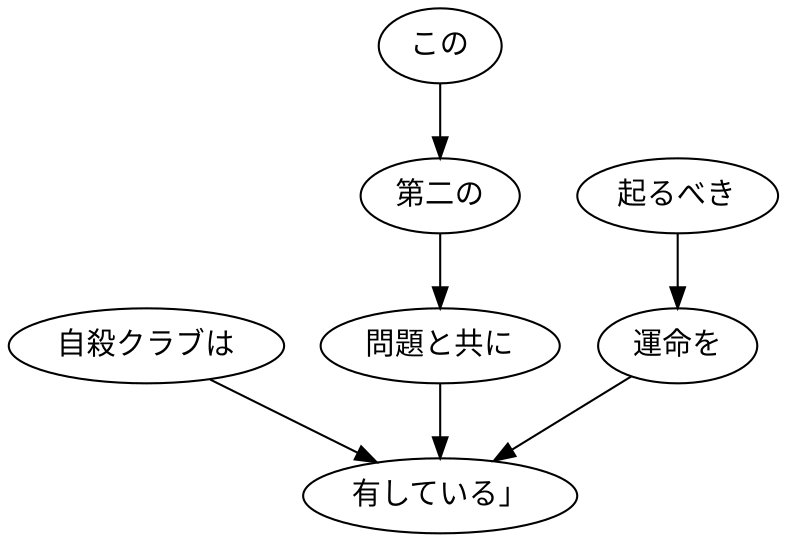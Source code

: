 digraph graph8595 {
	node0 [label="自殺クラブは"];
	node1 [label="この"];
	node2 [label="第二の"];
	node3 [label="問題と共に"];
	node4 [label="起るべき"];
	node5 [label="運命を"];
	node6 [label="有している」"];
	node0 -> node6;
	node1 -> node2;
	node2 -> node3;
	node3 -> node6;
	node4 -> node5;
	node5 -> node6;
}
